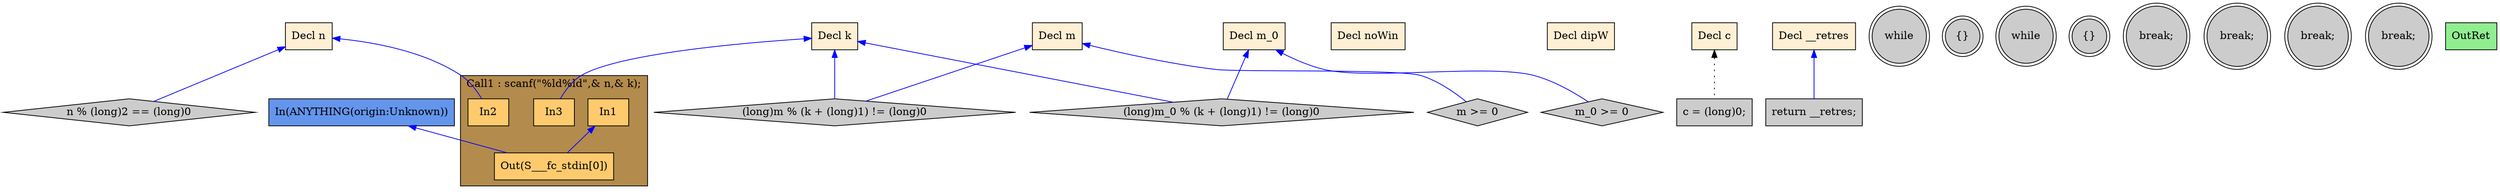 digraph G {
  rankdir=TB;
  node [style="filled", ];
  2 [label="Decl n", fillcolor="#FFEFD5", shape=box, ];
  3 [label="Decl k", fillcolor="#FFEFD5", shape=box, ];
  4 [label="Decl noWin", fillcolor="#FFEFD5", shape=box, ];
  5 [label="Decl dipW", fillcolor="#FFEFD5", shape=box, ];
  6 [label="Decl c", fillcolor="#FFEFD5", shape=box, ];
  7 [label="Decl m", fillcolor="#FFEFD5", shape=box, ];
  8 [label="Decl m_0", fillcolor="#FFEFD5", shape=box, ];
  9 [label="Decl __retres", fillcolor="#FFEFD5", shape=box, ];
  11 [label="In1", fillcolor="#FFCA6E", shape=box, ];
  12 [label="In2", fillcolor="#FFCA6E", shape=box, ];
  13 [label="In3", fillcolor="#FFCA6E", shape=box, ];
  14 [label="Out(S___fc_stdin[0])", fillcolor="#FFCA6E", shape=box, ];
  15 [label="c = (long)0;", fillcolor="#CCCCCC", shape=box, ];
  16 [label="n % (long)2 == (long)0", fillcolor="#CCCCCC", shape=diamond, ];
  17 [label="while", fillcolor="#CCCCCC", shape=doublecircle, ];
  18 [label="(long)m % (k + (long)1) != (long)0", fillcolor="#CCCCCC",
      shape=diamond, ];
  19 [label="m >= 0", fillcolor="#CCCCCC", shape=diamond, ];
  20 [label="{}", fillcolor="#CCCCCC", shape=doublecircle, ];
  21 [label="while", fillcolor="#CCCCCC", shape=doublecircle, ];
  22 [label="(long)m_0 % (k + (long)1) != (long)0", fillcolor="#CCCCCC",
      shape=diamond, ];
  23 [label="m_0 >= 0", fillcolor="#CCCCCC", shape=diamond, ];
  24 [label="{}", fillcolor="#CCCCCC", shape=doublecircle, ];
  25 [label="break;", fillcolor="#CCCCCC", shape=doublecircle, ];
  26 [label="break;", fillcolor="#CCCCCC", shape=doublecircle, ];
  27 [label="break;", fillcolor="#CCCCCC", shape=doublecircle, ];
  28 [label="break;", fillcolor="#CCCCCC", shape=doublecircle, ];
  29 [label="return __retres;", fillcolor="#CCCCCC", shape=box, ];
  30 [label="OutRet", fillcolor="#90EE90", shape=box, ];
  31 [label="In(ANYTHING(origin:Unknown))", fillcolor="#6495ED", shape=box, ];
  
  subgraph cluster_Call1 { label="Call1 : scanf(\"%ld%ld\",& n,& k);";
                           fillcolor="#B38B4D"; style="filled"; 14;13;12;11;
     };
  
  edge [dir=back, ];
  2 -> 12 [color="#0000FF", ];
  3 -> 13 [color="#0000FF", ];
  11 -> 14 [color="#0000FF", ];
  31 -> 14 [color="#0000FF", ];
  6 -> 15 [color="#000000", style="dotted", ];
  2 -> 16 [color="#0000FF", ];
  3 -> 18 [color="#0000FF", ];
  7 -> 18 [color="#0000FF", ];
  7 -> 19 [color="#0000FF", ];
  3 -> 22 [color="#0000FF", ];
  8 -> 22 [color="#0000FF", ];
  8 -> 23 [color="#0000FF", ];
  9 -> 29 [color="#0000FF", ];
  
  }
